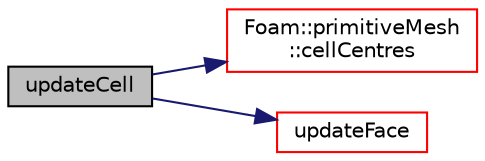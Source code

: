 digraph "updateCell"
{
  bgcolor="transparent";
  edge [fontname="Helvetica",fontsize="10",labelfontname="Helvetica",labelfontsize="10"];
  node [fontname="Helvetica",fontsize="10",shape=record];
  rankdir="LR";
  Node1 [label="updateCell",height=0.2,width=0.4,color="black", fillcolor="grey75", style="filled", fontcolor="black"];
  Node1 -> Node2 [color="midnightblue",fontsize="10",style="solid",fontname="Helvetica"];
  Node2 [label="Foam::primitiveMesh\l::cellCentres",height=0.2,width=0.4,color="red",URL="$a02013.html#a18743c2f09a076c507cadbb35a86fb24"];
  Node1 -> Node3 [color="midnightblue",fontsize="10",style="solid",fontname="Helvetica"];
  Node3 [label="updateFace",height=0.2,width=0.4,color="red",URL="$a02955.html#ac7d1d9220ac7649a5552db01570a1ff3",tooltip="Influence of neighbouring cell. "];
}
